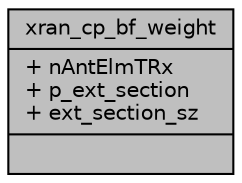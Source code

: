 digraph "xran_cp_bf_weight"
{
 // LATEX_PDF_SIZE
  edge [fontname="Helvetica",fontsize="10",labelfontname="Helvetica",labelfontsize="10"];
  node [fontname="Helvetica",fontsize="10",shape=record];
  Node1 [label="{xran_cp_bf_weight\n|+ nAntElmTRx\l+ p_ext_section\l+ ext_section_sz\l|}",height=0.2,width=0.4,color="black", fillcolor="grey75", style="filled", fontcolor="black",tooltip=" "];
}
